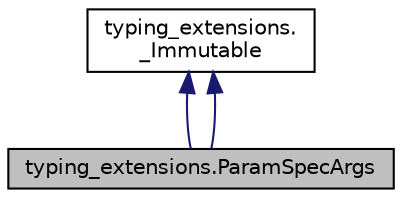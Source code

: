 digraph "typing_extensions.ParamSpecArgs"
{
 // LATEX_PDF_SIZE
  edge [fontname="Helvetica",fontsize="10",labelfontname="Helvetica",labelfontsize="10"];
  node [fontname="Helvetica",fontsize="10",shape=record];
  Node1 [label="typing_extensions.ParamSpecArgs",height=0.2,width=0.4,color="black", fillcolor="grey75", style="filled", fontcolor="black",tooltip=" "];
  Node2 -> Node1 [dir="back",color="midnightblue",fontsize="10",style="solid",fontname="Helvetica"];
  Node2 [label="typing_extensions.\l_Immutable",height=0.2,width=0.4,color="black", fillcolor="white", style="filled",URL="$classtyping__extensions_1_1__Immutable.html",tooltip=" "];
  Node2 -> Node1 [dir="back",color="midnightblue",fontsize="10",style="solid",fontname="Helvetica"];
}

